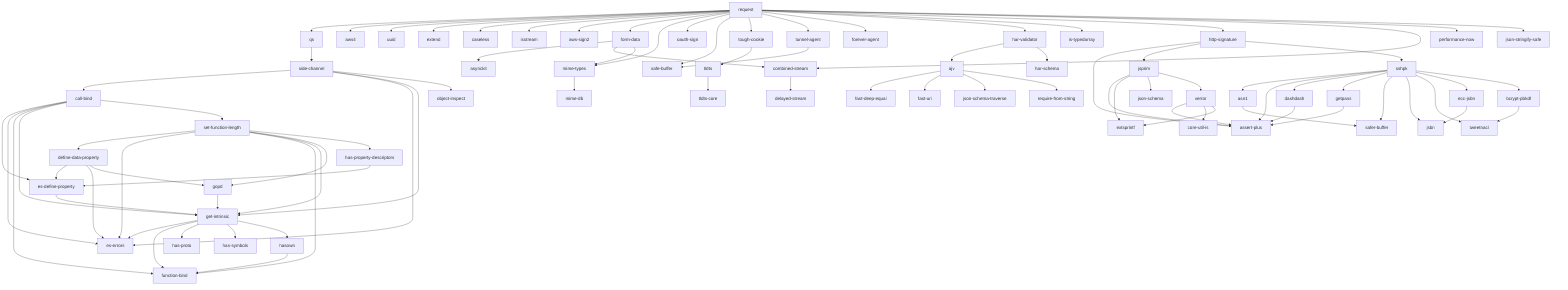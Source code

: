 graph TD
    request --> qs
    request --> aws4
    request --> uuid
    request --> extend
    request --> caseless
    request --> isstream
    request --> aws-sign2
    request --> form-data
    request --> mime-types
    request --> oauth-sign
    request --> safe-buffer
    request --> tough-cookie
    request --> tunnel-agent
    request --> forever-agent
    request --> har-validator
    request --> is-typedarray
    request --> http-signature
    request --> combined-stream
    request --> performance-now
    request --> json-stringify-safe
    qs --> side-channel
    side-channel --> call-bind
    side-channel --> es-errors
    side-channel --> get-intrinsic
    side-channel --> object-inspect
    call-bind --> es-define-property
    call-bind --> es-errors
    call-bind --> function-bind
    call-bind --> get-intrinsic
    call-bind --> set-function-length
    es-define-property --> get-intrinsic
    get-intrinsic --> es-errors
    get-intrinsic --> function-bind
    get-intrinsic --> has-proto
    get-intrinsic --> has-symbols
    get-intrinsic --> hasown
    hasown --> function-bind
    set-function-length --> define-data-property
    set-function-length --> es-errors
    set-function-length --> function-bind
    set-function-length --> get-intrinsic
    set-function-length --> gopd
    set-function-length --> has-property-descriptors
    define-data-property --> es-define-property
    define-data-property --> es-errors
    define-data-property --> gopd
    gopd --> get-intrinsic
    has-property-descriptors --> es-define-property
    form-data --> asynckit
    form-data --> combined-stream
    form-data --> mime-types
    combined-stream --> delayed-stream
    mime-types --> mime-db
    tough-cookie --> tldts
    tldts --> tldts-core
    tunnel-agent --> safe-buffer
    har-validator --> ajv
    har-validator --> har-schema
    ajv --> fast-deep-equal
    ajv --> fast-uri
    ajv --> json-schema-traverse
    ajv --> require-from-string
    http-signature --> assert-plus
    http-signature --> jsprim
    http-signature --> sshpk
    jsprim --> assert-plus
    jsprim --> extsprintf
    jsprim --> json-schema
    jsprim --> verror
    verror --> assert-plus
    verror --> core-util-is
    verror --> extsprintf
    sshpk --> asn1
    sshpk --> assert-plus
    sshpk --> dashdash
    sshpk --> getpass
    sshpk --> safer-buffer
    sshpk --> jsbn
    sshpk --> tweetnacl
    sshpk --> ecc-jsbn
    sshpk --> bcrypt-pbkdf
    asn1 --> safer-buffer
    dashdash --> assert-plus
    getpass --> assert-plus
    ecc-jsbn --> jsbn
    bcrypt-pbkdf --> tweetnacl